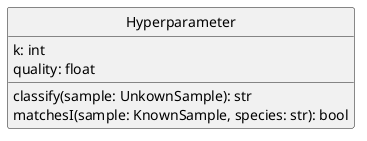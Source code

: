 @startuml
'logical_view_4'
skinparam monochrome true
skinparam handwritten false
hide class circle
skinparam shadowing false

class Hyperparameter {
    k: int
    quality: float
    classify(sample: UnkownSample): str
    matchesI(sample: KnownSample, species: str): bool
}

@enduml
